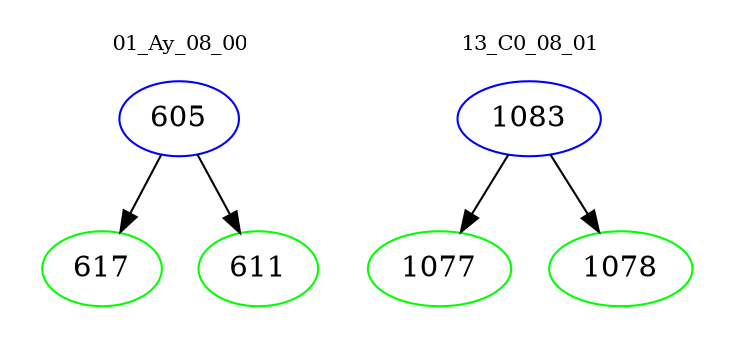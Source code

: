 digraph{
subgraph cluster_0 {
color = white
label = "01_Ay_08_00";
fontsize=10;
T0_605 [label="605", color="blue"]
T0_605 -> T0_617 [color="black"]
T0_617 [label="617", color="green"]
T0_605 -> T0_611 [color="black"]
T0_611 [label="611", color="green"]
}
subgraph cluster_1 {
color = white
label = "13_C0_08_01";
fontsize=10;
T1_1083 [label="1083", color="blue"]
T1_1083 -> T1_1077 [color="black"]
T1_1077 [label="1077", color="green"]
T1_1083 -> T1_1078 [color="black"]
T1_1078 [label="1078", color="green"]
}
}
